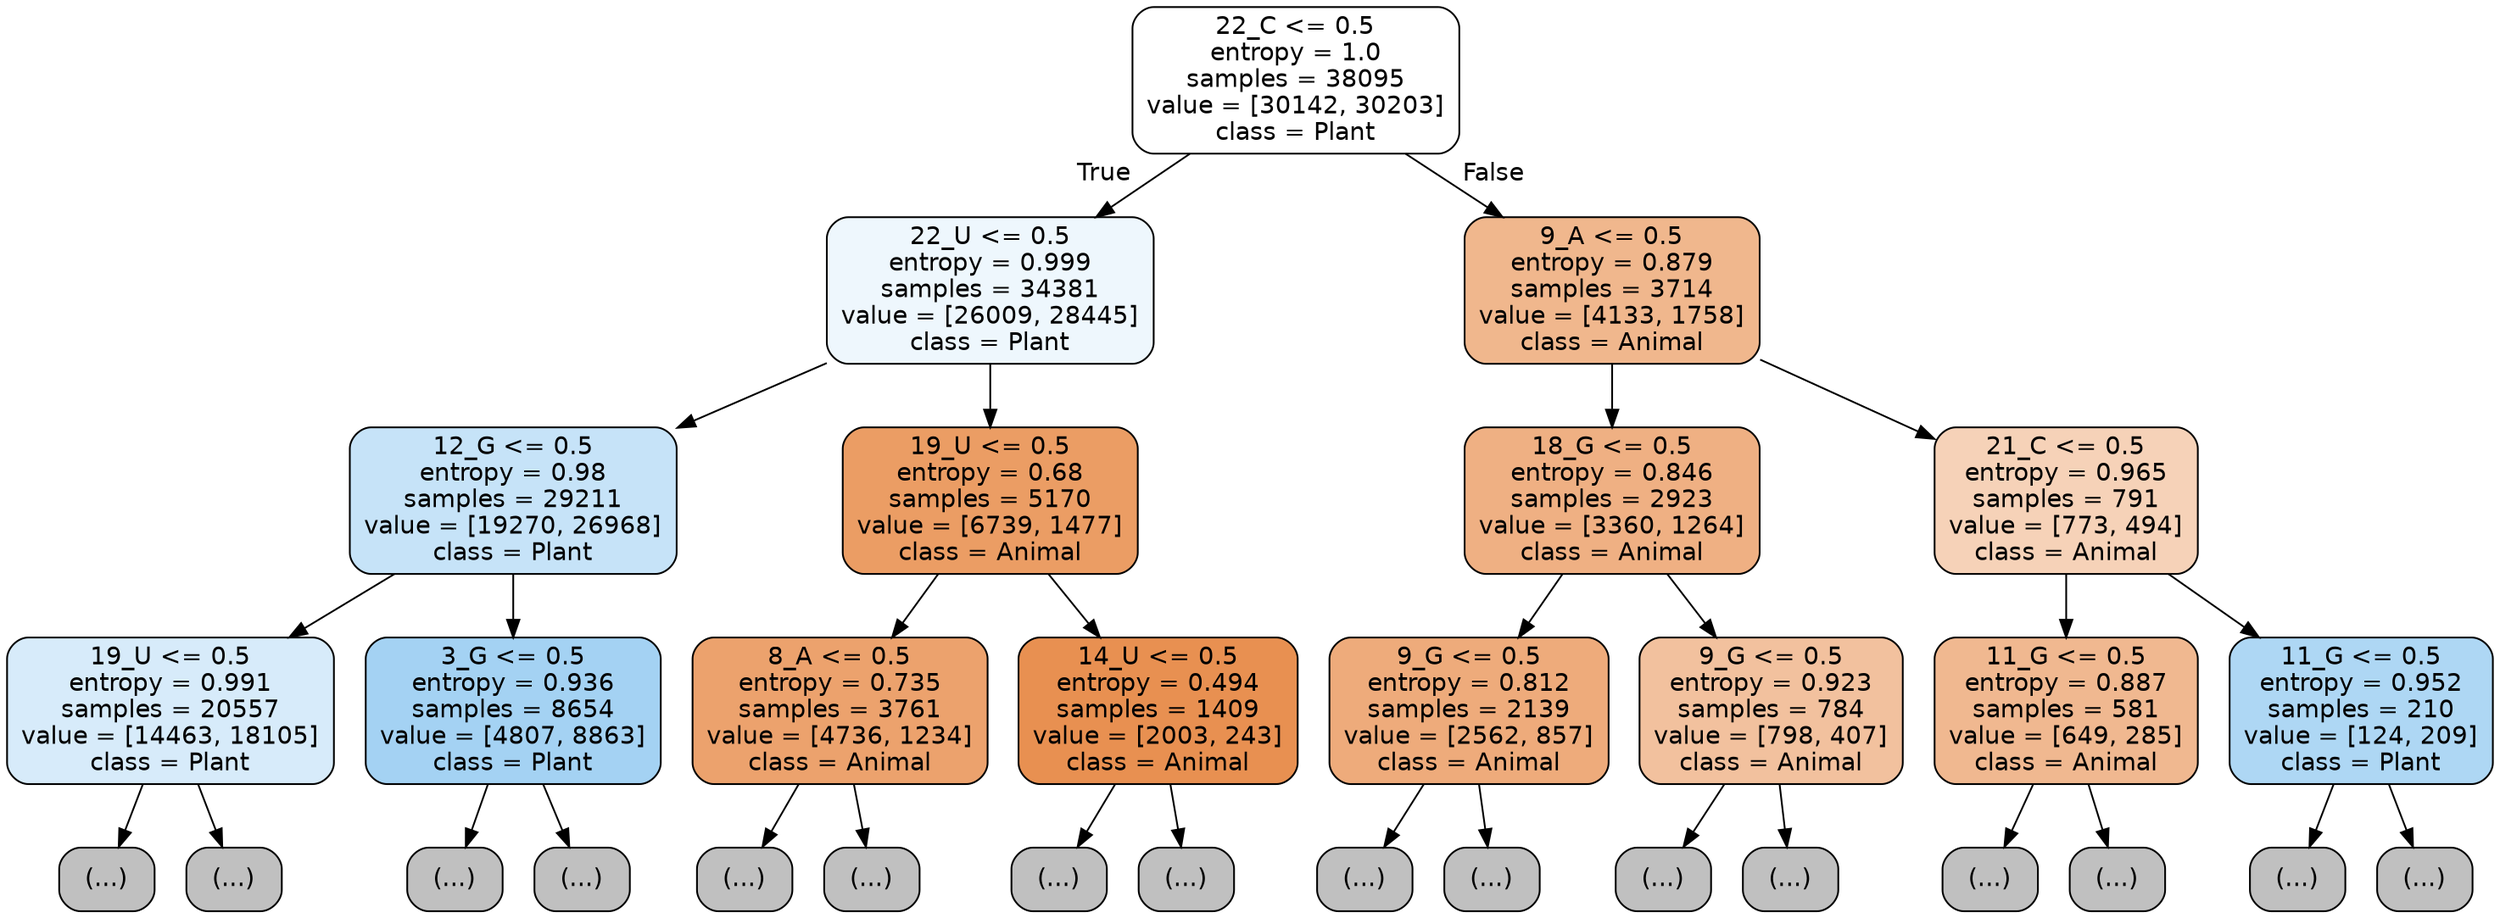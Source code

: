 digraph Tree {
node [shape=box, style="filled, rounded", color="black", fontname="helvetica"] ;
edge [fontname="helvetica"] ;
0 [label="22_C <= 0.5\nentropy = 1.0\nsamples = 38095\nvalue = [30142, 30203]\nclass = Plant", fillcolor="#ffffff"] ;
1 [label="22_U <= 0.5\nentropy = 0.999\nsamples = 34381\nvalue = [26009, 28445]\nclass = Plant", fillcolor="#eef7fd"] ;
0 -> 1 [labeldistance=2.5, labelangle=45, headlabel="True"] ;
2 [label="12_G <= 0.5\nentropy = 0.98\nsamples = 29211\nvalue = [19270, 26968]\nclass = Plant", fillcolor="#c6e3f8"] ;
1 -> 2 ;
3 [label="19_U <= 0.5\nentropy = 0.991\nsamples = 20557\nvalue = [14463, 18105]\nclass = Plant", fillcolor="#d7ebfa"] ;
2 -> 3 ;
4 [label="(...)", fillcolor="#C0C0C0"] ;
3 -> 4 ;
6971 [label="(...)", fillcolor="#C0C0C0"] ;
3 -> 6971 ;
9382 [label="3_G <= 0.5\nentropy = 0.936\nsamples = 8654\nvalue = [4807, 8863]\nclass = Plant", fillcolor="#a4d2f3"] ;
2 -> 9382 ;
9383 [label="(...)", fillcolor="#C0C0C0"] ;
9382 -> 9383 ;
11678 [label="(...)", fillcolor="#C0C0C0"] ;
9382 -> 11678 ;
12669 [label="19_U <= 0.5\nentropy = 0.68\nsamples = 5170\nvalue = [6739, 1477]\nclass = Animal", fillcolor="#eb9d64"] ;
1 -> 12669 ;
12670 [label="8_A <= 0.5\nentropy = 0.735\nsamples = 3761\nvalue = [4736, 1234]\nclass = Animal", fillcolor="#eca26d"] ;
12669 -> 12670 ;
12671 [label="(...)", fillcolor="#C0C0C0"] ;
12670 -> 12671 ;
13676 [label="(...)", fillcolor="#C0C0C0"] ;
12670 -> 13676 ;
14141 [label="14_U <= 0.5\nentropy = 0.494\nsamples = 1409\nvalue = [2003, 243]\nclass = Animal", fillcolor="#e89051"] ;
12669 -> 14141 ;
14142 [label="(...)", fillcolor="#C0C0C0"] ;
14141 -> 14142 ;
14445 [label="(...)", fillcolor="#C0C0C0"] ;
14141 -> 14445 ;
14592 [label="9_A <= 0.5\nentropy = 0.879\nsamples = 3714\nvalue = [4133, 1758]\nclass = Animal", fillcolor="#f0b78d"] ;
0 -> 14592 [labeldistance=2.5, labelangle=-45, headlabel="False"] ;
14593 [label="18_G <= 0.5\nentropy = 0.846\nsamples = 2923\nvalue = [3360, 1264]\nclass = Animal", fillcolor="#efb083"] ;
14592 -> 14593 ;
14594 [label="9_G <= 0.5\nentropy = 0.812\nsamples = 2139\nvalue = [2562, 857]\nclass = Animal", fillcolor="#eeab7b"] ;
14593 -> 14594 ;
14595 [label="(...)", fillcolor="#C0C0C0"] ;
14594 -> 14595 ;
15292 [label="(...)", fillcolor="#C0C0C0"] ;
14594 -> 15292 ;
15603 [label="9_G <= 0.5\nentropy = 0.923\nsamples = 784\nvalue = [798, 407]\nclass = Animal", fillcolor="#f2c19e"] ;
14593 -> 15603 ;
15604 [label="(...)", fillcolor="#C0C0C0"] ;
15603 -> 15604 ;
15861 [label="(...)", fillcolor="#C0C0C0"] ;
15603 -> 15861 ;
15998 [label="21_C <= 0.5\nentropy = 0.965\nsamples = 791\nvalue = [773, 494]\nclass = Animal", fillcolor="#f6d2b8"] ;
14592 -> 15998 ;
15999 [label="11_G <= 0.5\nentropy = 0.887\nsamples = 581\nvalue = [649, 285]\nclass = Animal", fillcolor="#f0b890"] ;
15998 -> 15999 ;
16000 [label="(...)", fillcolor="#C0C0C0"] ;
15999 -> 16000 ;
16215 [label="(...)", fillcolor="#C0C0C0"] ;
15999 -> 16215 ;
16338 [label="11_G <= 0.5\nentropy = 0.952\nsamples = 210\nvalue = [124, 209]\nclass = Plant", fillcolor="#aed7f4"] ;
15998 -> 16338 ;
16339 [label="(...)", fillcolor="#C0C0C0"] ;
16338 -> 16339 ;
16408 [label="(...)", fillcolor="#C0C0C0"] ;
16338 -> 16408 ;
}